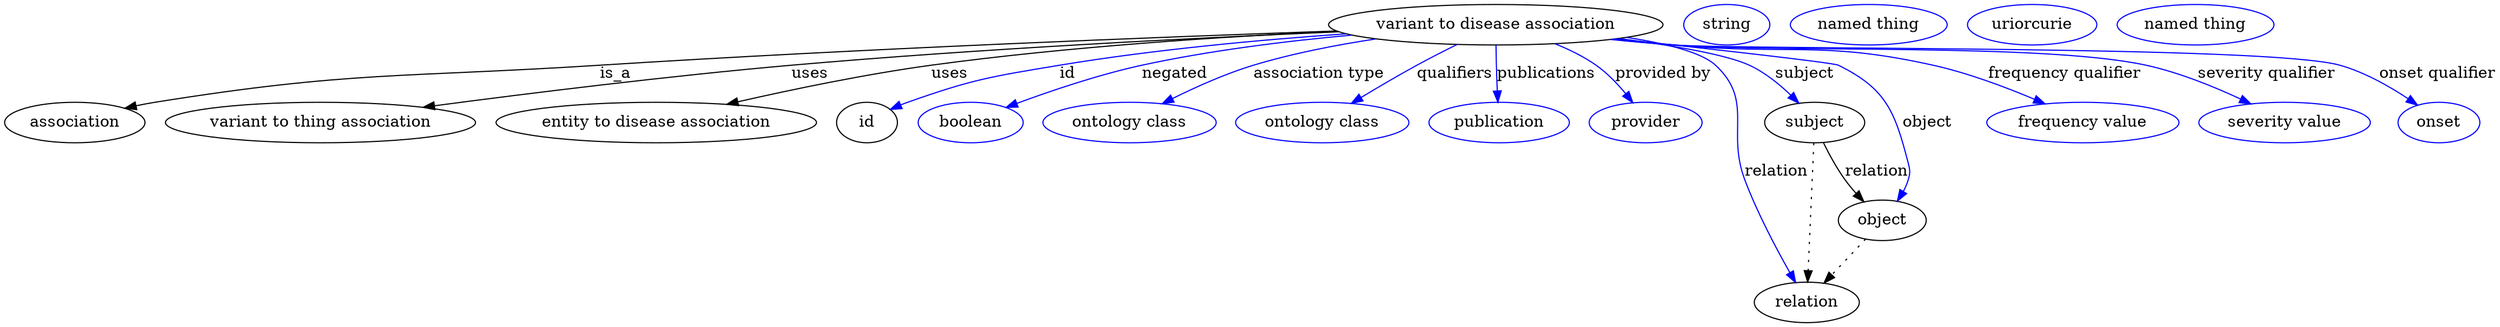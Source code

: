 digraph {
	graph [bb="0,0,1808,283"];
	node [label="\N"];
	"variant to disease association"	[height=0.5,
		label="variant to disease association",
		pos="1085,265",
		width=3.1594];
	association	[height=0.5,
		pos="50.046,178",
		width=1.3902];
	"variant to disease association" -> association	[label=is_a,
		lp="445.05,221.5",
		pos="e,86.306,190.55 976.09,259.72 846.72,254.28 624.47,243.78 434.05,229 289.29,217.77 251.6,223.54 109.05,196 104.87,195.19 100.55,\
194.22 96.253,193.16"];
	"variant to thing association"	[height=0.5,
		pos="225.05,178",
		width=2.9608];
	"variant to disease association" -> "variant to thing association"	[label=uses,
		lp="583.05,221.5",
		pos="e,302.73,190.42 977.54,259.02 873.41,253.64 711.14,243.8 571.05,229 468.35,218.15 443.25,210.82 341.05,196 331.85,194.67 322.25,\
193.27 312.67,191.87"];
	"entity to disease association"	[height=0.5,
		pos="459.05,178",
		width=3.0331];
	"variant to disease association" -> "entity to disease association"	[label=uses,
		lp="689.05,221.5",
		pos="e,513.28,193.67 977.6,258.9 895.04,253.98 778.36,244.88 677.05,229 624.73,220.8 566.29,207.14 523.09,196.18"];
	id	[height=0.5,
		pos="613.05,178",
		width=0.75];
	"variant to disease association" -> id	[color=blue,
		label=id,
		lp="779.55,221.5",
		pos="e,634.09,189.73 984.7,256.45 923.5,250.92 843.87,242.07 774.05,229 717.57,218.43 703.03,215.68 649.05,196 647.19,195.33 645.31,194.59 \
643.42,193.82",
		style=solid];
	negated	[color=blue,
		height=0.5,
		label=boolean,
		pos="696.05,178",
		width=1.0652];
	"variant to disease association" -> negated	[color=blue,
		label=negated,
		lp="856.55,221.5",
		pos="e,725.38,189.62 989.2,255.25 942.3,249.78 885.26,241.38 835.05,229 792.87,218.6 783.91,210.72 743.05,196 740.37,195.04 737.6,194.04 \
734.82,193.03",
		style=solid];
	"association type"	[color=blue,
		height=0.5,
		label="ontology class",
		pos="814.05,178",
		width=1.7151];
	"variant to disease association" -> "association type"	[color=blue,
		label="association type",
		lp="960.05,221.5",
		pos="e,840.53,194.28 1006.1,251.91 977.34,246.4 944.82,238.85 916.05,229 893.12,221.15 868.7,209.31 849.5,199.13",
		style=solid];
	qualifiers	[color=blue,
		height=0.5,
		label="ontology class",
		pos="955.05,178",
		width=1.7151];
	"variant to disease association" -> qualifiers	[color=blue,
		label=qualifiers,
		lp="1055.5,221.5",
		pos="e,978.61,194.89 1058.7,247.38 1049.6,241.6 1039.3,235.05 1030,229 1015.8,219.75 1000.2,209.38 986.96,200.49",
		style=solid];
	publications	[color=blue,
		height=0.5,
		label=publication,
		pos="1085,178",
		width=1.3902];
	"variant to disease association" -> publications	[color=blue,
		label=publications,
		lp="1118.5,221.5",
		pos="e,1085,196.18 1085,246.8 1085,235.16 1085,219.55 1085,206.24",
		style=solid];
	"provided by"	[color=blue,
		height=0.5,
		label=provider,
		pos="1193,178",
		width=1.1193];
	"variant to disease association" -> "provided by"	[color=blue,
		label="provided by",
		lp="1204,221.5",
		pos="e,1183.4,195.92 1125.8,248.04 1136.2,242.86 1147.1,236.49 1156,229 1164.3,222.12 1171.7,213.03 1177.7,204.5",
		style=solid];
	subject	[height=0.5,
		pos="1325,178",
		width=0.99297];
	"variant to disease association" -> subject	[color=blue,
		label=subject,
		lp="1315.5,221.5",
		pos="e,1313.3,195.09 1163.2,251.85 1211,244.03 1264.9,234.35 1275,229 1287.1,222.67 1298.1,212.43 1306.7,202.87",
		style=solid];
	relation	[height=0.5,
		pos="1315,18",
		width=1.0471];
	"variant to disease association" -> relation	[color=blue,
		label=relation,
		lp="1297,134.5",
		pos="e,1308.9,35.807 1168.7,252.69 1199.5,247.01 1229.7,239.14 1241,229 1276.7,197.02 1260.1,172.21 1276,127 1285.9,99.08 1297.4,67.215 \
1305.4,45.374",
		style=solid];
	object	[height=0.5,
		pos="1375,91",
		width=0.9027];
	"variant to disease association" -> object	[color=blue,
		label=object,
		lp="1405,178",
		pos="e,1384.4,108.58 1167.4,252.49 1180.7,250.65 1194.2,248.77 1207,247 1265.7,238.91 1286.4,256.14 1339,229 1379.1,208.35 1382.7,186.27 \
1391,142 1392.3,135.45 1392.5,133.51 1391,127 1390.4,123.96 1389.4,120.88 1388.3,117.86",
		style=solid];
	"frequency qualifier"	[color=blue,
		height=0.5,
		label="frequency value",
		pos="1522,178",
		width=1.8776];
	"variant to disease association" -> "frequency qualifier"	[color=blue,
		label="frequency qualifier",
		lp="1507.5,221.5",
		pos="e,1495.6,194.72 1165.4,252.2 1179.2,250.33 1193.6,248.52 1207,247 1299.7,236.56 1326,253.27 1416,229 1440.6,222.37 1466.5,210.27 \
1486.6,199.63",
		style=solid];
	"severity qualifier"	[color=blue,
		height=0.5,
		label="severity value",
		pos="1667,178",
		width=1.661];
	"variant to disease association" -> "severity qualifier"	[color=blue,
		label="severity qualifier",
		lp="1648,221.5",
		pos="e,1642.1,194.52 1164,251.96 1178.3,250.08 1193.1,248.32 1207,247 1285.9,239.53 1486.3,248.55 1563,229 1587.7,222.73 1613.5,210.39 \
1633.2,199.54",
		style=solid];
	"onset qualifier"	[color=blue,
		height=0.5,
		label=onset,
		pos="1778,178",
		width=0.81243];
	"variant to disease association" -> "onset qualifier"	[color=blue,
		label="onset qualifier",
		lp="1769,221.5",
		pos="e,1761.5,192.96 1163.3,251.89 1177.8,249.99 1192.9,248.24 1207,247 1315.8,237.45 1593.7,261.02 1698,229 1718.2,222.82 1738.3,210.21 \
1753.3,199.2",
		style=solid];
	association_id	[color=blue,
		height=0.5,
		label=string,
		pos="1247,265",
		width=0.84854];
	subject -> relation	[pos="e,1316.1,36.188 1324,159.79 1322.2,132.48 1318.8,78.994 1316.8,46.38",
		style=dotted];
	subject -> object	[label=relation,
		lp="1370,134.5",
		pos="e,1362.2,107.93 1332.3,159.91 1336.7,150.05 1342.7,137.55 1349,127 1351.2,123.36 1353.7,119.62 1356.3,116.02"];
	"variant to disease association_subject"	[color=blue,
		height=0.5,
		label="named thing",
		pos="1351,265",
		width=1.5346];
	"variant to disease association_relation"	[color=blue,
		height=0.5,
		label=uriorcurie,
		pos="1470,265",
		width=1.2638];
	object -> relation	[pos="e,1328.7,35.205 1361.7,74.243 1354,65.088 1344.1,53.364 1335.4,43.074",
		style=dotted];
	"variant to disease association_object"	[color=blue,
		height=0.5,
		label="named thing",
		pos="1589,265",
		width=1.5346];
}
